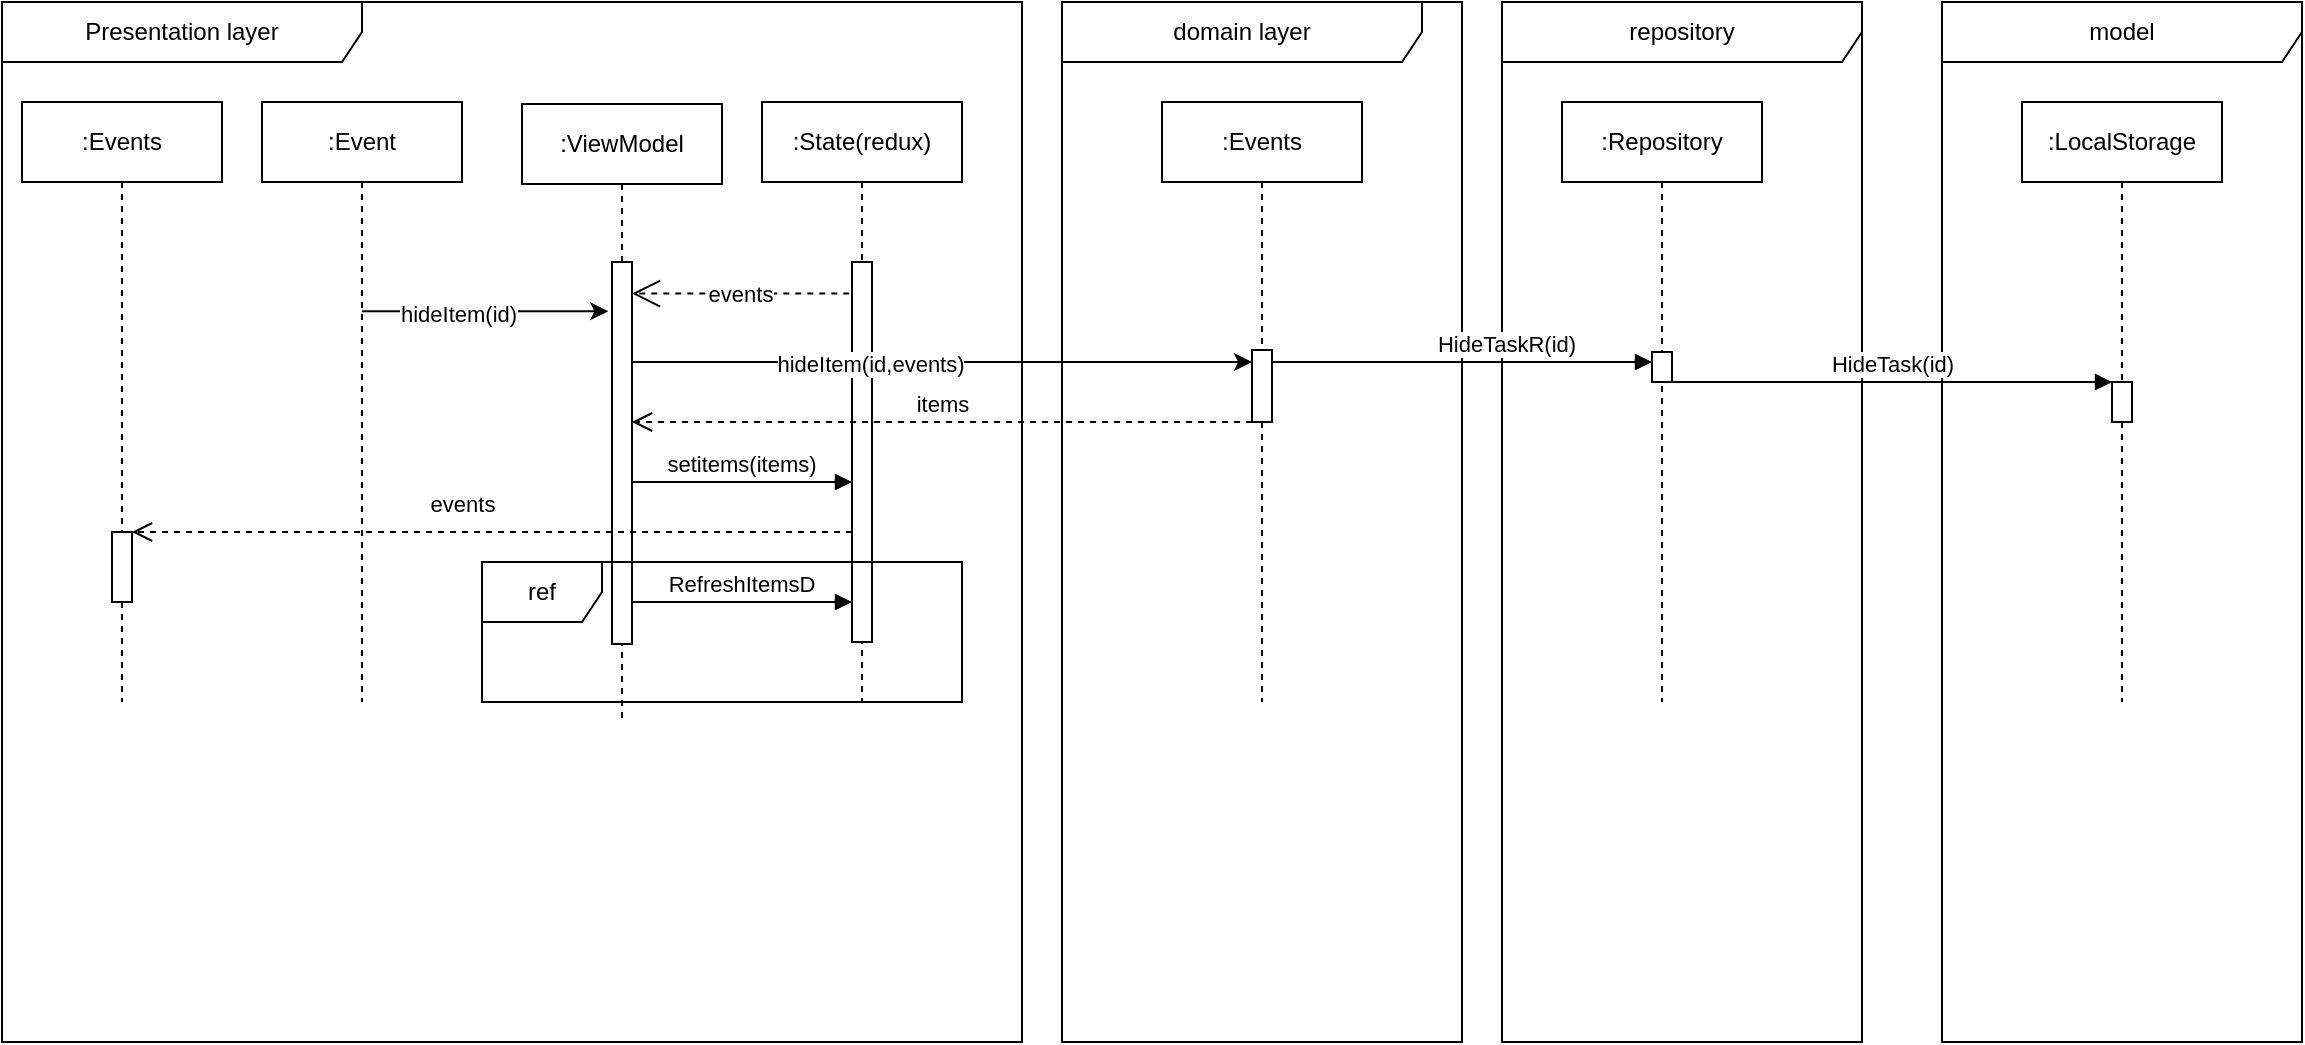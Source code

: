 <mxfile>
    <diagram id="OFVtziESENn10iNvx0EJ" name="Page-1">
        <mxGraphModel dx="1584" dy="259" grid="1" gridSize="10" guides="1" tooltips="1" connect="1" arrows="1" fold="1" page="1" pageScale="1" pageWidth="1169" pageHeight="1654" math="0" shadow="0">
            <root>
                <mxCell id="0"/>
                <mxCell id="1" parent="0"/>
                <mxCell id="5" value="Presentation layer" style="shape=umlFrame;whiteSpace=wrap;html=1;width=180;height=30;movable=0;resizable=0;rotatable=0;deletable=0;editable=0;connectable=0;" parent="1" vertex="1">
                    <mxGeometry x="-90" y="10" width="510" height="520" as="geometry"/>
                </mxCell>
                <mxCell id="2" value=":Event" style="shape=umlLifeline;perimeter=lifelinePerimeter;whiteSpace=wrap;html=1;container=1;collapsible=0;recursiveResize=0;outlineConnect=0;" parent="1" vertex="1">
                    <mxGeometry x="40" y="60" width="100" height="300" as="geometry"/>
                </mxCell>
                <mxCell id="10" value="domain layer" style="shape=umlFrame;whiteSpace=wrap;html=1;width=180;height=30;movable=0;resizable=0;rotatable=0;deletable=0;editable=0;connectable=0;" vertex="1" parent="1">
                    <mxGeometry x="440" y="10" width="200" height="520" as="geometry"/>
                </mxCell>
                <mxCell id="7" value=":ViewModel" style="shape=umlLifeline;perimeter=lifelinePerimeter;whiteSpace=wrap;html=1;container=1;collapsible=0;recursiveResize=0;outlineConnect=0;" vertex="1" parent="1">
                    <mxGeometry x="170" y="61" width="100" height="310" as="geometry"/>
                </mxCell>
                <mxCell id="17" value="" style="html=1;points=[];perimeter=orthogonalPerimeter;" vertex="1" parent="7">
                    <mxGeometry x="45" y="79" width="10" height="191" as="geometry"/>
                </mxCell>
                <mxCell id="11" value=":Events" style="shape=umlLifeline;perimeter=lifelinePerimeter;whiteSpace=wrap;html=1;container=1;collapsible=0;recursiveResize=0;outlineConnect=0;" vertex="1" parent="1">
                    <mxGeometry x="490" y="60" width="100" height="300" as="geometry"/>
                </mxCell>
                <mxCell id="54" value="" style="html=1;points=[];perimeter=orthogonalPerimeter;" vertex="1" parent="11">
                    <mxGeometry x="45" y="124" width="10" height="36" as="geometry"/>
                </mxCell>
                <mxCell id="45" value="repository" style="shape=umlFrame;whiteSpace=wrap;html=1;width=180;height=30;movable=0;resizable=0;rotatable=0;deletable=0;editable=0;connectable=0;" vertex="1" parent="1">
                    <mxGeometry x="660" y="10" width="180" height="520" as="geometry"/>
                </mxCell>
                <mxCell id="14" value=":State(redux)" style="shape=umlLifeline;perimeter=lifelinePerimeter;whiteSpace=wrap;html=1;container=1;collapsible=0;recursiveResize=0;outlineConnect=0;" vertex="1" parent="1">
                    <mxGeometry x="290" y="60" width="100" height="300" as="geometry"/>
                </mxCell>
                <mxCell id="53" value="" style="html=1;points=[];perimeter=orthogonalPerimeter;" vertex="1" parent="14">
                    <mxGeometry x="45" y="80" width="10" height="190" as="geometry"/>
                </mxCell>
                <mxCell id="46" value=":Repository" style="shape=umlLifeline;perimeter=lifelinePerimeter;whiteSpace=wrap;html=1;container=1;collapsible=0;recursiveResize=0;outlineConnect=0;" vertex="1" parent="1">
                    <mxGeometry x="690" y="60" width="100" height="300" as="geometry"/>
                </mxCell>
                <mxCell id="55" value="" style="html=1;points=[];perimeter=orthogonalPerimeter;" vertex="1" parent="46">
                    <mxGeometry x="45" y="125" width="10" height="15" as="geometry"/>
                </mxCell>
                <mxCell id="8" value="" style="html=1;entryX=-0.186;entryY=0.129;entryDx=0;entryDy=0;entryPerimeter=0;" edge="1" parent="1" source="2" target="17">
                    <mxGeometry relative="1" as="geometry">
                        <mxPoint x="210" y="150" as="targetPoint"/>
                    </mxGeometry>
                </mxCell>
                <mxCell id="9" value="hideItem(id)" style="edgeLabel;html=1;align=center;verticalAlign=middle;resizable=0;points=[];" vertex="1" connectable="0" parent="8">
                    <mxGeometry x="-0.232" y="-1" relative="1" as="geometry">
                        <mxPoint as="offset"/>
                    </mxGeometry>
                </mxCell>
                <mxCell id="12" value="" style="html=1;" edge="1" parent="1" source="17" target="54">
                    <mxGeometry relative="1" as="geometry">
                        <mxPoint x="230" y="180" as="sourcePoint"/>
                        <mxPoint x="370" y="150" as="targetPoint"/>
                        <Array as="points">
                            <mxPoint x="270" y="190"/>
                        </Array>
                    </mxGeometry>
                </mxCell>
                <mxCell id="13" value="hideItem(id,events)" style="edgeLabel;html=1;align=center;verticalAlign=middle;resizable=0;points=[];" vertex="1" connectable="0" parent="12">
                    <mxGeometry x="-0.232" y="-1" relative="1" as="geometry">
                        <mxPoint as="offset"/>
                    </mxGeometry>
                </mxCell>
                <mxCell id="58" value="model" style="shape=umlFrame;whiteSpace=wrap;html=1;width=180;height=30;movable=0;resizable=0;rotatable=0;deletable=0;editable=0;connectable=0;" vertex="1" parent="1">
                    <mxGeometry x="880" y="10" width="180" height="520" as="geometry"/>
                </mxCell>
                <mxCell id="60" value=":LocalStorage" style="shape=umlLifeline;perimeter=lifelinePerimeter;whiteSpace=wrap;html=1;container=1;collapsible=0;recursiveResize=0;outlineConnect=0;" vertex="1" parent="1">
                    <mxGeometry x="920" y="60" width="100" height="300" as="geometry"/>
                </mxCell>
                <mxCell id="72" value="" style="html=1;points=[];perimeter=orthogonalPerimeter;" vertex="1" parent="60">
                    <mxGeometry x="45" y="140" width="10" height="20" as="geometry"/>
                </mxCell>
                <mxCell id="64" value="setitems(items)" style="verticalAlign=bottom;endArrow=block;" edge="1" parent="1" source="17" target="53">
                    <mxGeometry x="0.003" width="80" relative="1" as="geometry">
                        <mxPoint x="440" y="140" as="sourcePoint"/>
                        <mxPoint x="520" y="140" as="targetPoint"/>
                        <Array as="points">
                            <mxPoint x="310" y="250"/>
                        </Array>
                        <mxPoint as="offset"/>
                    </mxGeometry>
                </mxCell>
                <mxCell id="67" value="events" style="endArrow=open;endSize=12;dashed=1;html=1;exitX=-0.134;exitY=0.083;exitDx=0;exitDy=0;exitPerimeter=0;" edge="1" parent="1" source="53" target="17">
                    <mxGeometry width="160" relative="1" as="geometry">
                        <mxPoint x="335.0" y="152.492" as="sourcePoint"/>
                        <mxPoint x="225.52" y="152.492" as="targetPoint"/>
                    </mxGeometry>
                </mxCell>
                <mxCell id="70" value="HideTaskR(id)" style="html=1;verticalAlign=bottom;endArrow=block;" edge="1" parent="1" source="54" target="55">
                    <mxGeometry x="0.23" width="80" relative="1" as="geometry">
                        <mxPoint x="480" y="200" as="sourcePoint"/>
                        <mxPoint x="560" y="200" as="targetPoint"/>
                        <Array as="points">
                            <mxPoint x="560" y="190"/>
                        </Array>
                        <mxPoint as="offset"/>
                    </mxGeometry>
                </mxCell>
                <mxCell id="71" value="HideTask(id)" style="html=1;verticalAlign=bottom;endArrow=block;" edge="1" parent="1" source="55" target="72">
                    <mxGeometry width="80" relative="1" as="geometry">
                        <mxPoint x="745" y="183" as="sourcePoint"/>
                        <mxPoint x="825" y="182.66" as="targetPoint"/>
                    </mxGeometry>
                </mxCell>
                <mxCell id="76" value="items" style="html=1;verticalAlign=bottom;endArrow=open;dashed=1;endSize=8;" edge="1" parent="1" source="54" target="17">
                    <mxGeometry relative="1" as="geometry">
                        <mxPoint x="345" y="280" as="sourcePoint"/>
                        <mxPoint x="265" y="280" as="targetPoint"/>
                        <Array as="points">
                            <mxPoint x="270" y="220"/>
                        </Array>
                    </mxGeometry>
                </mxCell>
                <mxCell id="77" value=":Events" style="shape=umlLifeline;perimeter=lifelinePerimeter;whiteSpace=wrap;html=1;container=1;collapsible=0;recursiveResize=0;outlineConnect=0;" vertex="1" parent="1">
                    <mxGeometry x="-80" y="60" width="100" height="300" as="geometry"/>
                </mxCell>
                <mxCell id="80" value="" style="html=1;points=[];perimeter=orthogonalPerimeter;" vertex="1" parent="77">
                    <mxGeometry x="45" y="215" width="10" height="35" as="geometry"/>
                </mxCell>
                <mxCell id="81" value="events" style="html=1;verticalAlign=bottom;endArrow=open;dashed=1;endSize=8;" edge="1" parent="1" source="53" target="80">
                    <mxGeometry x="0.083" y="-5" relative="1" as="geometry">
                        <mxPoint x="240" y="270" as="sourcePoint"/>
                        <mxPoint x="160" y="270" as="targetPoint"/>
                        <mxPoint as="offset"/>
                    </mxGeometry>
                </mxCell>
                <mxCell id="86" value="RefreshItemsD" style="verticalAlign=bottom;endArrow=block;" edge="1" parent="1" source="17" target="53">
                    <mxGeometry width="80" relative="1" as="geometry">
                        <mxPoint x="190" y="180" as="sourcePoint"/>
                        <mxPoint x="270" y="180" as="targetPoint"/>
                        <Array as="points">
                            <mxPoint x="250" y="310"/>
                        </Array>
                        <mxPoint as="offset"/>
                    </mxGeometry>
                </mxCell>
                <mxCell id="87" value="ref" style="shape=umlFrame;whiteSpace=wrap;html=1;" vertex="1" parent="1">
                    <mxGeometry x="150" y="290" width="240" height="70" as="geometry"/>
                </mxCell>
            </root>
        </mxGraphModel>
    </diagram>
</mxfile>